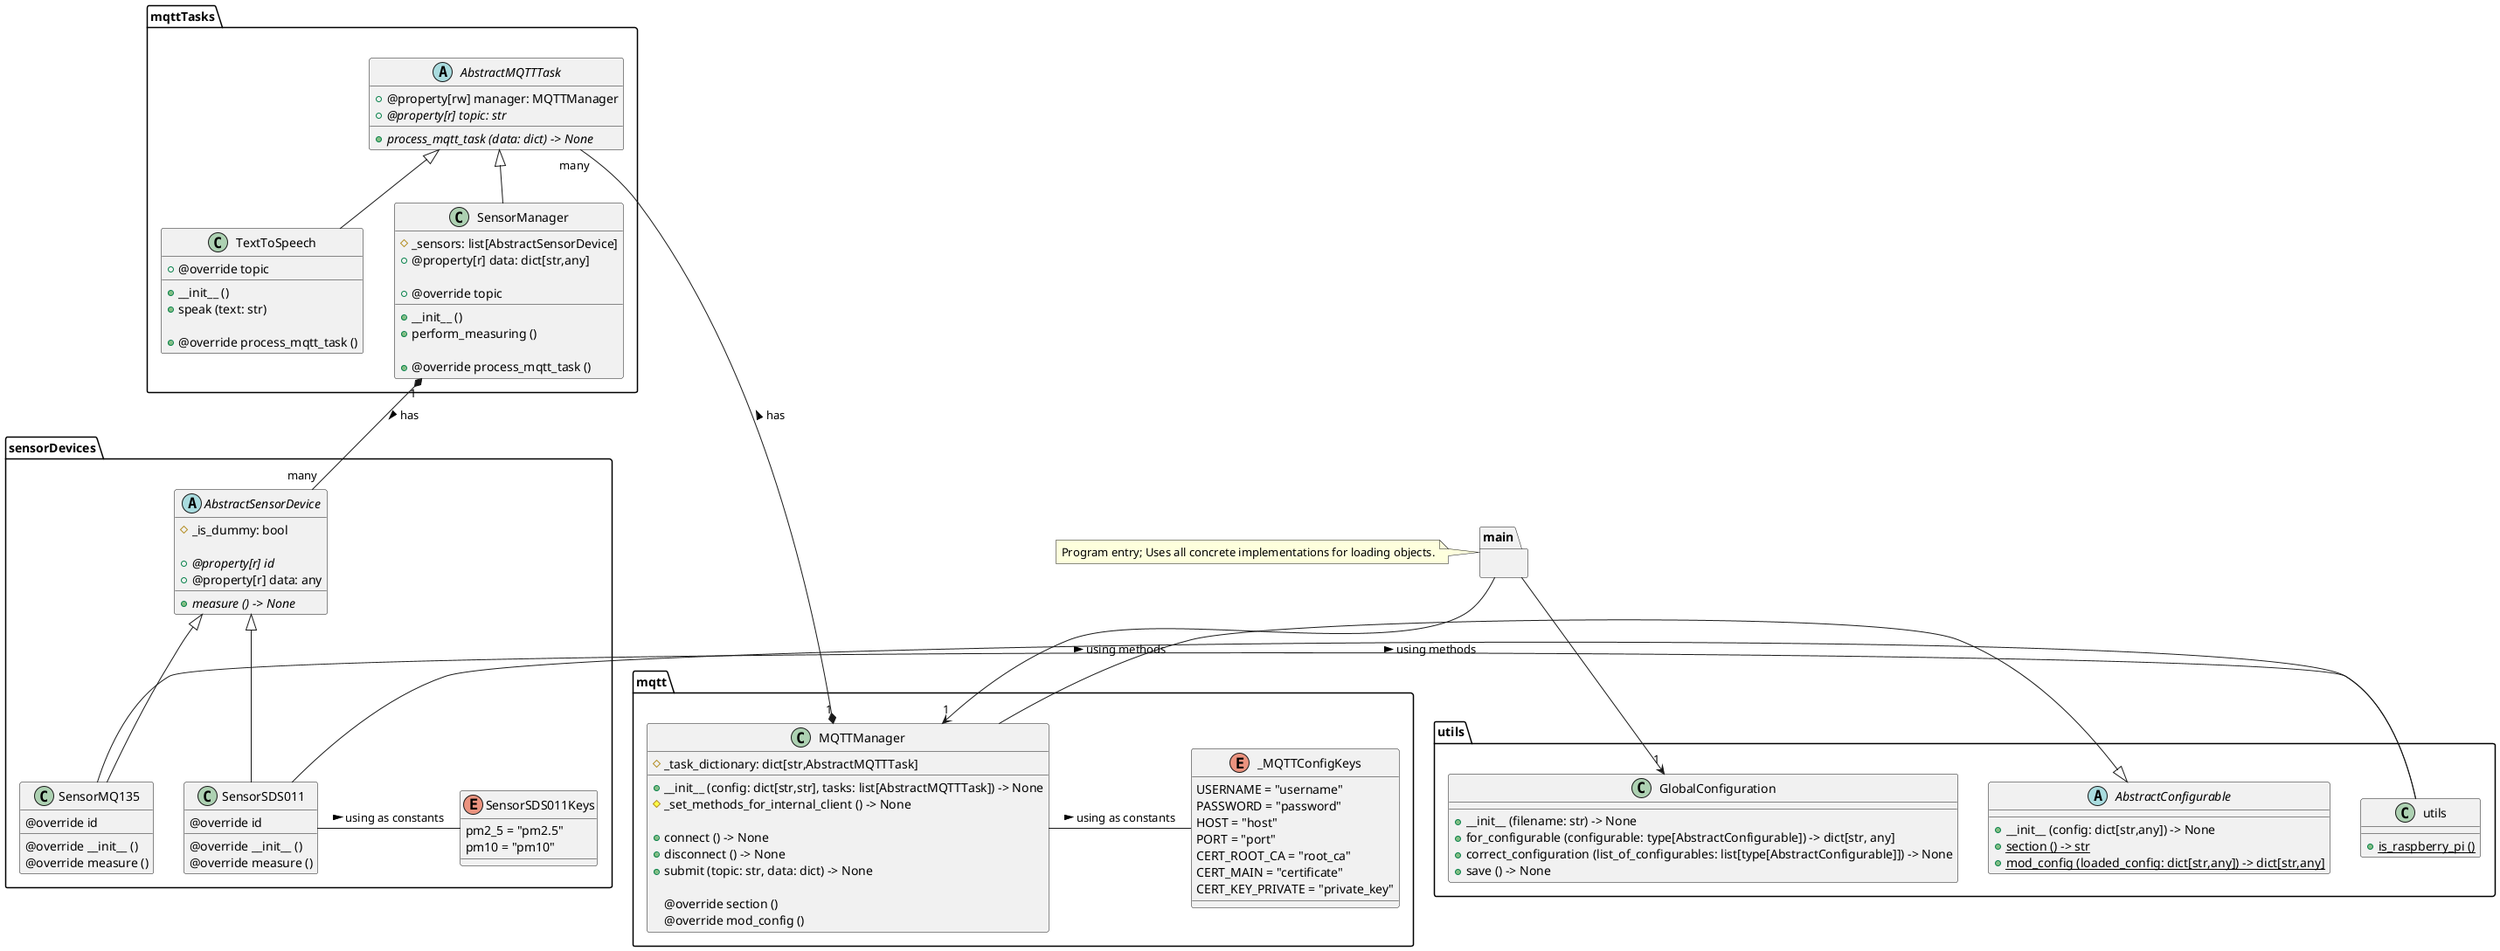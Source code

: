 @startuml
'https://plantuml.com/class-diagram


package utils {
    abstract class AbstractConfigurable {
        + __init__ (config: dict[str,any]) -> None
        + {static} section () -> str
        + {static} mod_config (loaded_config: dict[str,any]) -> dict[str,any]
    }

    class GlobalConfiguration {
        + __init__ (filename: str) -> None
        + for_configurable (configurable: type[AbstractConfigurable]) -> dict[str, any]
        + correct_configuration (list_of_configurables: list[type[AbstractConfigurable]]) -> None
        + save () -> None
    }

    class utils {
        + {static} is_raspberry_pi ()
    }
}

package sensorDevices {
    abstract class AbstractSensorDevice {
        # _is_dummy: bool

        + @property[r] {abstract} id
        + @property[r] data: any

        + {abstract} measure () -> None
    }

    class SensorMQ135 {
        @override id

        @override __init__ ()
        @override measure ()
    }
    AbstractSensorDevice <|-- SensorMQ135
    SensorMQ135 - utils.utils: using methods >

    class SensorSDS011 {
        @override id

        @override __init__ ()
        @override measure ()
    }
    AbstractSensorDevice <|-- SensorSDS011
    SensorSDS011 - utils.utils: using methods >

    enum SensorSDS011Keys {
        pm2_5 = "pm2.5"
        pm10 = "pm10"
    }
    SensorSDS011 - SensorSDS011Keys: using as constants >
}

package mqttTasks {
    abstract class AbstractMQTTTask {
        + @property[rw] manager: MQTTManager
        + @property[r] {abstract} topic: str

        + {abstract} process_mqtt_task (data: dict) -> None
    }

    class TextToSpeech {
        + @override topic

        + __init__ ()
        + speak (text: str)

        + @override process_mqtt_task ()
    }
    AbstractMQTTTask <|-- TextToSpeech

    class SensorManager {
        # _sensors: list[AbstractSensorDevice]
        + @property[r] data: dict[str,any]

        + @override topic

        + __init__ ()
        + perform_measuring ()

        + @override process_mqtt_task ()
    }
    AbstractMQTTTask <|-- SensorManager
}
mqttTasks.SensorManager "1" *-- "many" sensorDevices.AbstractSensorDevice : has >

package mqtt {
    class MQTTManager {
        # _task_dictionary: dict[str,AbstractMQTTTask]

        + __init__ (config: dict[str,str], tasks: list[AbstractMQTTTask]) -> None
        # _set_methods_for_internal_client () -> None

        + connect () -> None
        + disconnect () -> None
        + submit (topic: str, data: dict) -> None

        @override section ()
        @override mod_config ()
    }
    utils.AbstractConfigurable <|-- MQTTManager

    enum _MQTTConfigKeys {
        USERNAME = "username"
        PASSWORD = "password"
        HOST = "host"
        PORT = "port"
        CERT_ROOT_CA = "root_ca"
        CERT_MAIN = "certificate"
        CERT_KEY_PRIVATE = "private_key"
    }
    MQTTManager - _MQTTConfigKeys: using as constants >
}
mqtt.MQTTManager "1" *-- "many" mqttTasks.AbstractMQTTTask : has >

package main {

}
note left of main: Program entry; Uses all concrete implementations for loading objects.
main --> "1" utils.GlobalConfiguration
main --> "1" mqtt.MQTTManager

@enduml